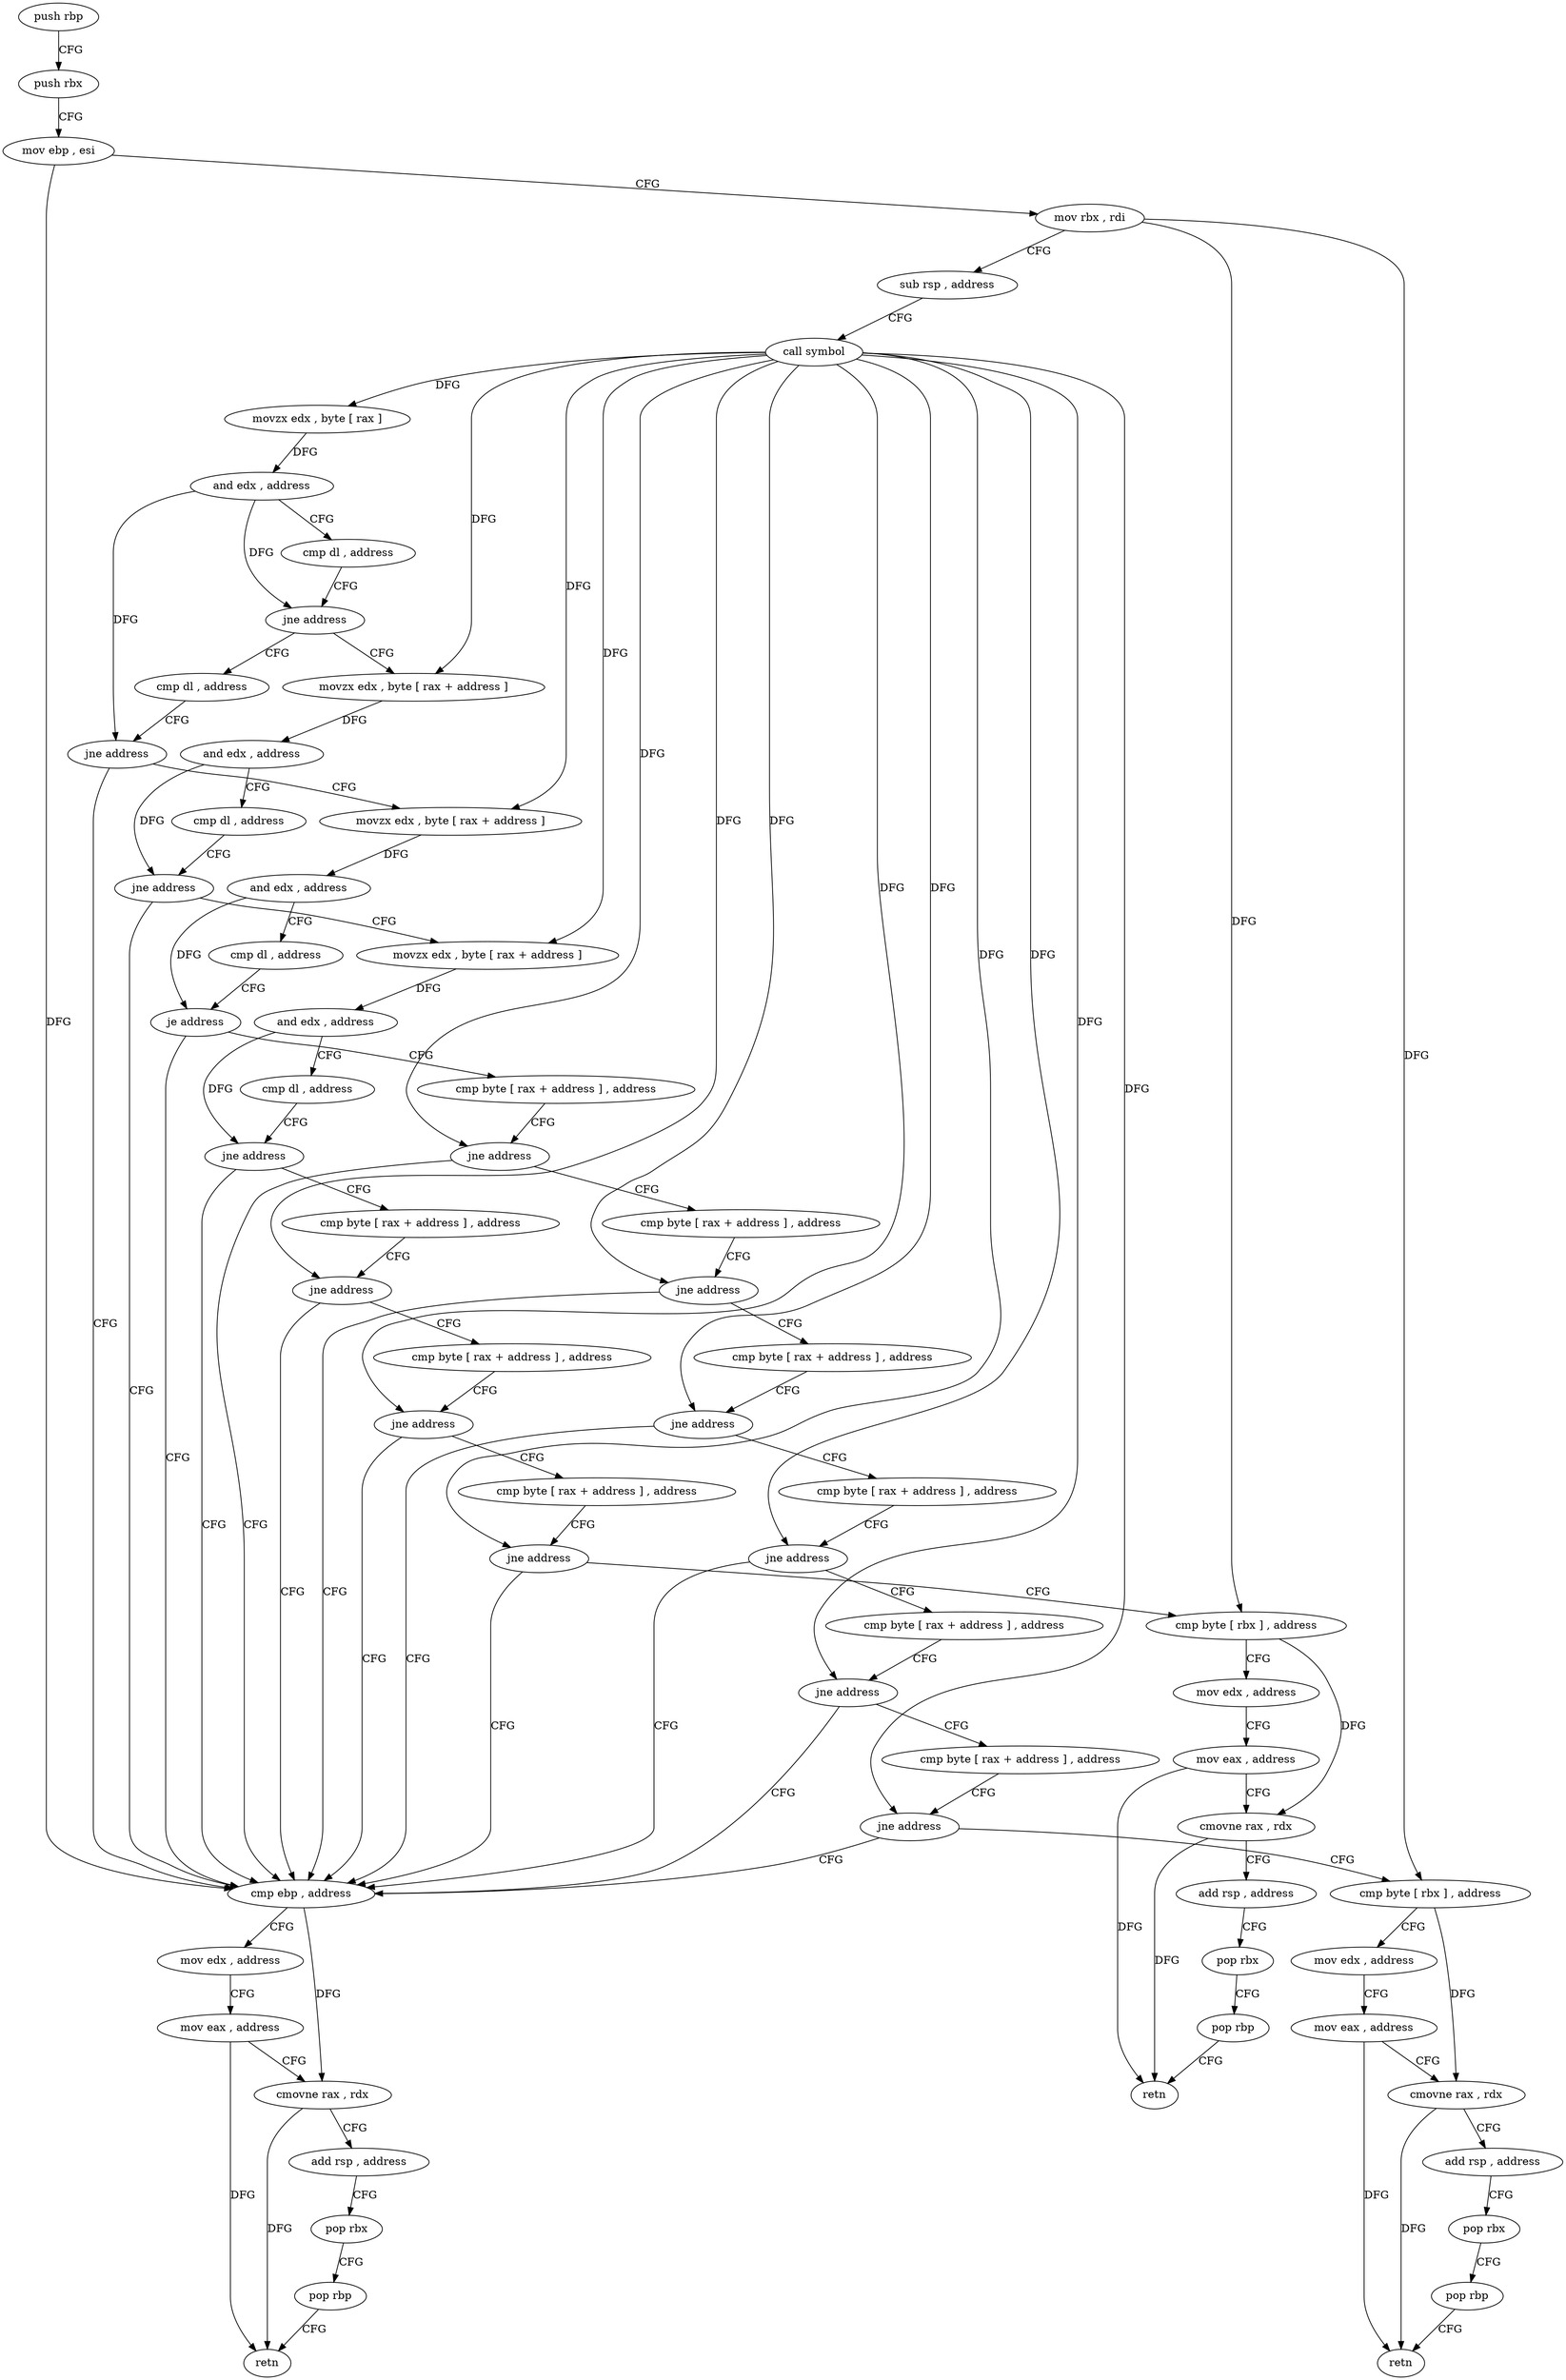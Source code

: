 digraph "func" {
"4314480" [label = "push rbp" ]
"4314481" [label = "push rbx" ]
"4314482" [label = "mov ebp , esi" ]
"4314484" [label = "mov rbx , rdi" ]
"4314487" [label = "sub rsp , address" ]
"4314491" [label = "call symbol" ]
"4314496" [label = "movzx edx , byte [ rax ]" ]
"4314499" [label = "and edx , address" ]
"4314502" [label = "cmp dl , address" ]
"4314505" [label = "jne address" ]
"4314576" [label = "cmp dl , address" ]
"4314507" [label = "movzx edx , byte [ rax + address ]" ]
"4314579" [label = "jne address" ]
"4314593" [label = "cmp ebp , address" ]
"4314581" [label = "movzx edx , byte [ rax + address ]" ]
"4314511" [label = "and edx , address" ]
"4314514" [label = "cmp dl , address" ]
"4314517" [label = "jne address" ]
"4314519" [label = "movzx edx , byte [ rax + address ]" ]
"4314596" [label = "mov edx , address" ]
"4314601" [label = "mov eax , address" ]
"4314606" [label = "cmovne rax , rdx" ]
"4314610" [label = "add rsp , address" ]
"4314614" [label = "pop rbx" ]
"4314615" [label = "pop rbp" ]
"4314616" [label = "retn" ]
"4314585" [label = "and edx , address" ]
"4314588" [label = "cmp dl , address" ]
"4314591" [label = "je address" ]
"4314624" [label = "cmp byte [ rax + address ] , address" ]
"4314523" [label = "and edx , address" ]
"4314526" [label = "cmp dl , address" ]
"4314529" [label = "jne address" ]
"4314531" [label = "cmp byte [ rax + address ] , address" ]
"4314628" [label = "jne address" ]
"4314630" [label = "cmp byte [ rax + address ] , address" ]
"4314535" [label = "jne address" ]
"4314537" [label = "cmp byte [ rax + address ] , address" ]
"4314634" [label = "jne address" ]
"4314636" [label = "cmp byte [ rax + address ] , address" ]
"4314541" [label = "jne address" ]
"4314543" [label = "cmp byte [ rax + address ] , address" ]
"4314640" [label = "jne address" ]
"4314642" [label = "cmp byte [ rax + address ] , address" ]
"4314547" [label = "jne address" ]
"4314549" [label = "cmp byte [ rbx ] , address" ]
"4314646" [label = "jne address" ]
"4314648" [label = "cmp byte [ rax + address ] , address" ]
"4314552" [label = "mov edx , address" ]
"4314557" [label = "mov eax , address" ]
"4314562" [label = "cmovne rax , rdx" ]
"4314566" [label = "add rsp , address" ]
"4314570" [label = "pop rbx" ]
"4314571" [label = "pop rbp" ]
"4314572" [label = "retn" ]
"4314652" [label = "jne address" ]
"4314654" [label = "cmp byte [ rax + address ] , address" ]
"4314658" [label = "jne address" ]
"4314660" [label = "cmp byte [ rbx ] , address" ]
"4314663" [label = "mov edx , address" ]
"4314668" [label = "mov eax , address" ]
"4314673" [label = "cmovne rax , rdx" ]
"4314677" [label = "add rsp , address" ]
"4314681" [label = "pop rbx" ]
"4314682" [label = "pop rbp" ]
"4314683" [label = "retn" ]
"4314480" -> "4314481" [ label = "CFG" ]
"4314481" -> "4314482" [ label = "CFG" ]
"4314482" -> "4314484" [ label = "CFG" ]
"4314482" -> "4314593" [ label = "DFG" ]
"4314484" -> "4314487" [ label = "CFG" ]
"4314484" -> "4314549" [ label = "DFG" ]
"4314484" -> "4314660" [ label = "DFG" ]
"4314487" -> "4314491" [ label = "CFG" ]
"4314491" -> "4314496" [ label = "DFG" ]
"4314491" -> "4314507" [ label = "DFG" ]
"4314491" -> "4314581" [ label = "DFG" ]
"4314491" -> "4314519" [ label = "DFG" ]
"4314491" -> "4314628" [ label = "DFG" ]
"4314491" -> "4314535" [ label = "DFG" ]
"4314491" -> "4314634" [ label = "DFG" ]
"4314491" -> "4314541" [ label = "DFG" ]
"4314491" -> "4314640" [ label = "DFG" ]
"4314491" -> "4314547" [ label = "DFG" ]
"4314491" -> "4314646" [ label = "DFG" ]
"4314491" -> "4314652" [ label = "DFG" ]
"4314491" -> "4314658" [ label = "DFG" ]
"4314496" -> "4314499" [ label = "DFG" ]
"4314499" -> "4314502" [ label = "CFG" ]
"4314499" -> "4314505" [ label = "DFG" ]
"4314499" -> "4314579" [ label = "DFG" ]
"4314502" -> "4314505" [ label = "CFG" ]
"4314505" -> "4314576" [ label = "CFG" ]
"4314505" -> "4314507" [ label = "CFG" ]
"4314576" -> "4314579" [ label = "CFG" ]
"4314507" -> "4314511" [ label = "DFG" ]
"4314579" -> "4314593" [ label = "CFG" ]
"4314579" -> "4314581" [ label = "CFG" ]
"4314593" -> "4314596" [ label = "CFG" ]
"4314593" -> "4314606" [ label = "DFG" ]
"4314581" -> "4314585" [ label = "DFG" ]
"4314511" -> "4314514" [ label = "CFG" ]
"4314511" -> "4314517" [ label = "DFG" ]
"4314514" -> "4314517" [ label = "CFG" ]
"4314517" -> "4314593" [ label = "CFG" ]
"4314517" -> "4314519" [ label = "CFG" ]
"4314519" -> "4314523" [ label = "DFG" ]
"4314596" -> "4314601" [ label = "CFG" ]
"4314601" -> "4314606" [ label = "CFG" ]
"4314601" -> "4314616" [ label = "DFG" ]
"4314606" -> "4314610" [ label = "CFG" ]
"4314606" -> "4314616" [ label = "DFG" ]
"4314610" -> "4314614" [ label = "CFG" ]
"4314614" -> "4314615" [ label = "CFG" ]
"4314615" -> "4314616" [ label = "CFG" ]
"4314585" -> "4314588" [ label = "CFG" ]
"4314585" -> "4314591" [ label = "DFG" ]
"4314588" -> "4314591" [ label = "CFG" ]
"4314591" -> "4314624" [ label = "CFG" ]
"4314591" -> "4314593" [ label = "CFG" ]
"4314624" -> "4314628" [ label = "CFG" ]
"4314523" -> "4314526" [ label = "CFG" ]
"4314523" -> "4314529" [ label = "DFG" ]
"4314526" -> "4314529" [ label = "CFG" ]
"4314529" -> "4314593" [ label = "CFG" ]
"4314529" -> "4314531" [ label = "CFG" ]
"4314531" -> "4314535" [ label = "CFG" ]
"4314628" -> "4314593" [ label = "CFG" ]
"4314628" -> "4314630" [ label = "CFG" ]
"4314630" -> "4314634" [ label = "CFG" ]
"4314535" -> "4314593" [ label = "CFG" ]
"4314535" -> "4314537" [ label = "CFG" ]
"4314537" -> "4314541" [ label = "CFG" ]
"4314634" -> "4314593" [ label = "CFG" ]
"4314634" -> "4314636" [ label = "CFG" ]
"4314636" -> "4314640" [ label = "CFG" ]
"4314541" -> "4314593" [ label = "CFG" ]
"4314541" -> "4314543" [ label = "CFG" ]
"4314543" -> "4314547" [ label = "CFG" ]
"4314640" -> "4314593" [ label = "CFG" ]
"4314640" -> "4314642" [ label = "CFG" ]
"4314642" -> "4314646" [ label = "CFG" ]
"4314547" -> "4314593" [ label = "CFG" ]
"4314547" -> "4314549" [ label = "CFG" ]
"4314549" -> "4314552" [ label = "CFG" ]
"4314549" -> "4314562" [ label = "DFG" ]
"4314646" -> "4314593" [ label = "CFG" ]
"4314646" -> "4314648" [ label = "CFG" ]
"4314648" -> "4314652" [ label = "CFG" ]
"4314552" -> "4314557" [ label = "CFG" ]
"4314557" -> "4314562" [ label = "CFG" ]
"4314557" -> "4314572" [ label = "DFG" ]
"4314562" -> "4314566" [ label = "CFG" ]
"4314562" -> "4314572" [ label = "DFG" ]
"4314566" -> "4314570" [ label = "CFG" ]
"4314570" -> "4314571" [ label = "CFG" ]
"4314571" -> "4314572" [ label = "CFG" ]
"4314652" -> "4314593" [ label = "CFG" ]
"4314652" -> "4314654" [ label = "CFG" ]
"4314654" -> "4314658" [ label = "CFG" ]
"4314658" -> "4314593" [ label = "CFG" ]
"4314658" -> "4314660" [ label = "CFG" ]
"4314660" -> "4314663" [ label = "CFG" ]
"4314660" -> "4314673" [ label = "DFG" ]
"4314663" -> "4314668" [ label = "CFG" ]
"4314668" -> "4314673" [ label = "CFG" ]
"4314668" -> "4314683" [ label = "DFG" ]
"4314673" -> "4314677" [ label = "CFG" ]
"4314673" -> "4314683" [ label = "DFG" ]
"4314677" -> "4314681" [ label = "CFG" ]
"4314681" -> "4314682" [ label = "CFG" ]
"4314682" -> "4314683" [ label = "CFG" ]
}
